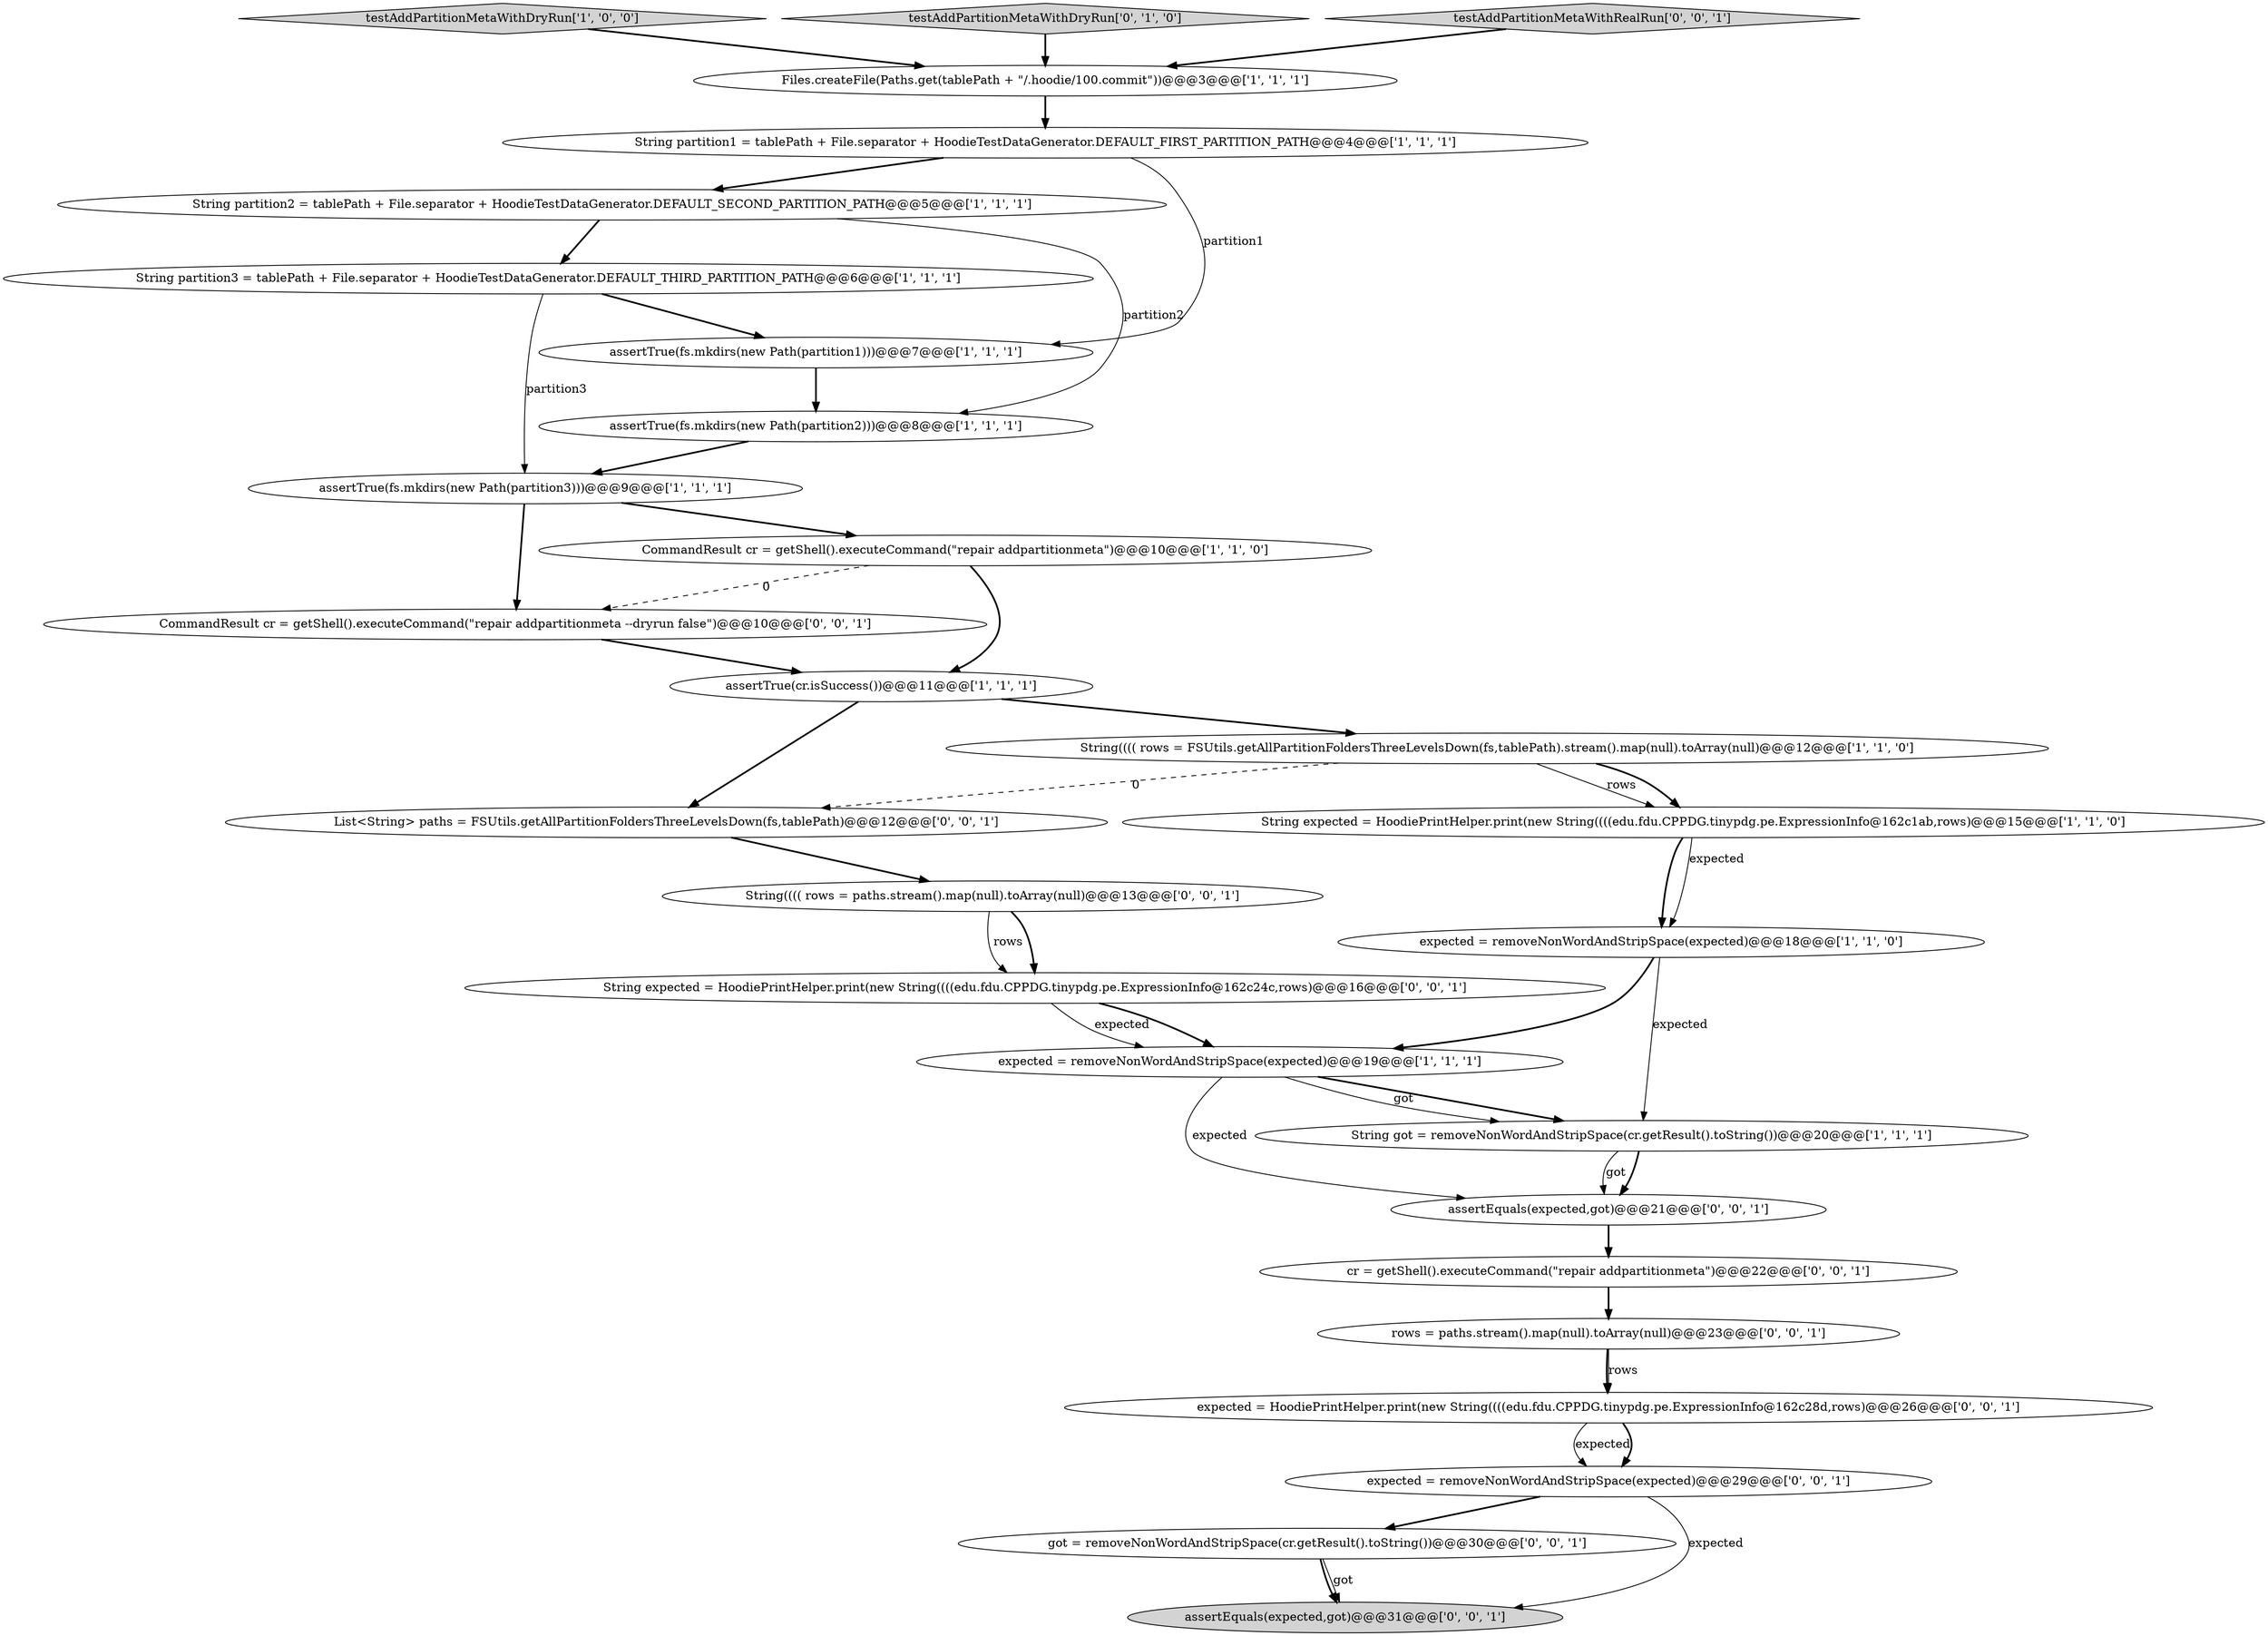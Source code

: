 digraph {
18 [style = filled, label = "assertEquals(expected,got)@@@31@@@['0', '0', '1']", fillcolor = lightgray, shape = ellipse image = "AAA0AAABBB3BBB"];
9 [style = filled, label = "String expected = HoodiePrintHelper.print(new String((((edu.fdu.CPPDG.tinypdg.pe.ExpressionInfo@162c1ab,rows)@@@15@@@['1', '1', '0']", fillcolor = white, shape = ellipse image = "AAA0AAABBB1BBB"];
26 [style = filled, label = "String expected = HoodiePrintHelper.print(new String((((edu.fdu.CPPDG.tinypdg.pe.ExpressionInfo@162c24c,rows)@@@16@@@['0', '0', '1']", fillcolor = white, shape = ellipse image = "AAA0AAABBB3BBB"];
2 [style = filled, label = "assertTrue(fs.mkdirs(new Path(partition1)))@@@7@@@['1', '1', '1']", fillcolor = white, shape = ellipse image = "AAA0AAABBB1BBB"];
24 [style = filled, label = "cr = getShell().executeCommand(\"repair addpartitionmeta\")@@@22@@@['0', '0', '1']", fillcolor = white, shape = ellipse image = "AAA0AAABBB3BBB"];
19 [style = filled, label = "assertEquals(expected,got)@@@21@@@['0', '0', '1']", fillcolor = white, shape = ellipse image = "AAA0AAABBB3BBB"];
14 [style = filled, label = "expected = removeNonWordAndStripSpace(expected)@@@19@@@['1', '1', '1']", fillcolor = white, shape = ellipse image = "AAA0AAABBB1BBB"];
0 [style = filled, label = "String partition1 = tablePath + File.separator + HoodieTestDataGenerator.DEFAULT_FIRST_PARTITION_PATH@@@4@@@['1', '1', '1']", fillcolor = white, shape = ellipse image = "AAA0AAABBB1BBB"];
16 [style = filled, label = "expected = HoodiePrintHelper.print(new String((((edu.fdu.CPPDG.tinypdg.pe.ExpressionInfo@162c28d,rows)@@@26@@@['0', '0', '1']", fillcolor = white, shape = ellipse image = "AAA0AAABBB3BBB"];
5 [style = filled, label = "String partition2 = tablePath + File.separator + HoodieTestDataGenerator.DEFAULT_SECOND_PARTITION_PATH@@@5@@@['1', '1', '1']", fillcolor = white, shape = ellipse image = "AAA0AAABBB1BBB"];
6 [style = filled, label = "Files.createFile(Paths.get(tablePath + \"/.hoodie/100.commit\"))@@@3@@@['1', '1', '1']", fillcolor = white, shape = ellipse image = "AAA0AAABBB1BBB"];
4 [style = filled, label = "assertTrue(fs.mkdirs(new Path(partition3)))@@@9@@@['1', '1', '1']", fillcolor = white, shape = ellipse image = "AAA0AAABBB1BBB"];
13 [style = filled, label = "String got = removeNonWordAndStripSpace(cr.getResult().toString())@@@20@@@['1', '1', '1']", fillcolor = white, shape = ellipse image = "AAA0AAABBB1BBB"];
27 [style = filled, label = "got = removeNonWordAndStripSpace(cr.getResult().toString())@@@30@@@['0', '0', '1']", fillcolor = white, shape = ellipse image = "AAA0AAABBB3BBB"];
20 [style = filled, label = "String(((( rows = paths.stream().map(null).toArray(null)@@@13@@@['0', '0', '1']", fillcolor = white, shape = ellipse image = "AAA0AAABBB3BBB"];
3 [style = filled, label = "expected = removeNonWordAndStripSpace(expected)@@@18@@@['1', '1', '0']", fillcolor = white, shape = ellipse image = "AAA0AAABBB1BBB"];
11 [style = filled, label = "testAddPartitionMetaWithDryRun['1', '0', '0']", fillcolor = lightgray, shape = diamond image = "AAA0AAABBB1BBB"];
10 [style = filled, label = "String partition3 = tablePath + File.separator + HoodieTestDataGenerator.DEFAULT_THIRD_PARTITION_PATH@@@6@@@['1', '1', '1']", fillcolor = white, shape = ellipse image = "AAA0AAABBB1BBB"];
1 [style = filled, label = "assertTrue(cr.isSuccess())@@@11@@@['1', '1', '1']", fillcolor = white, shape = ellipse image = "AAA0AAABBB1BBB"];
7 [style = filled, label = "assertTrue(fs.mkdirs(new Path(partition2)))@@@8@@@['1', '1', '1']", fillcolor = white, shape = ellipse image = "AAA0AAABBB1BBB"];
23 [style = filled, label = "CommandResult cr = getShell().executeCommand(\"repair addpartitionmeta --dryrun false\")@@@10@@@['0', '0', '1']", fillcolor = white, shape = ellipse image = "AAA0AAABBB3BBB"];
12 [style = filled, label = "String(((( rows = FSUtils.getAllPartitionFoldersThreeLevelsDown(fs,tablePath).stream().map(null).toArray(null)@@@12@@@['1', '1', '0']", fillcolor = white, shape = ellipse image = "AAA0AAABBB1BBB"];
17 [style = filled, label = "expected = removeNonWordAndStripSpace(expected)@@@29@@@['0', '0', '1']", fillcolor = white, shape = ellipse image = "AAA0AAABBB3BBB"];
21 [style = filled, label = "rows = paths.stream().map(null).toArray(null)@@@23@@@['0', '0', '1']", fillcolor = white, shape = ellipse image = "AAA0AAABBB3BBB"];
8 [style = filled, label = "CommandResult cr = getShell().executeCommand(\"repair addpartitionmeta\")@@@10@@@['1', '1', '0']", fillcolor = white, shape = ellipse image = "AAA0AAABBB1BBB"];
15 [style = filled, label = "testAddPartitionMetaWithDryRun['0', '1', '0']", fillcolor = lightgray, shape = diamond image = "AAA0AAABBB2BBB"];
22 [style = filled, label = "testAddPartitionMetaWithRealRun['0', '0', '1']", fillcolor = lightgray, shape = diamond image = "AAA0AAABBB3BBB"];
25 [style = filled, label = "List<String> paths = FSUtils.getAllPartitionFoldersThreeLevelsDown(fs,tablePath)@@@12@@@['0', '0', '1']", fillcolor = white, shape = ellipse image = "AAA0AAABBB3BBB"];
24->21 [style = bold, label=""];
12->25 [style = dashed, label="0"];
20->26 [style = solid, label="rows"];
3->14 [style = bold, label=""];
10->2 [style = bold, label=""];
17->27 [style = bold, label=""];
13->19 [style = bold, label=""];
5->7 [style = solid, label="partition2"];
12->9 [style = solid, label="rows"];
26->14 [style = solid, label="expected"];
2->7 [style = bold, label=""];
23->1 [style = bold, label=""];
22->6 [style = bold, label=""];
16->17 [style = solid, label="expected"];
1->12 [style = bold, label=""];
25->20 [style = bold, label=""];
10->4 [style = solid, label="partition3"];
21->16 [style = bold, label=""];
6->0 [style = bold, label=""];
17->18 [style = solid, label="expected"];
9->3 [style = bold, label=""];
14->13 [style = bold, label=""];
4->8 [style = bold, label=""];
19->24 [style = bold, label=""];
11->6 [style = bold, label=""];
5->10 [style = bold, label=""];
26->14 [style = bold, label=""];
1->25 [style = bold, label=""];
15->6 [style = bold, label=""];
9->3 [style = solid, label="expected"];
14->13 [style = solid, label="got"];
21->16 [style = solid, label="rows"];
8->1 [style = bold, label=""];
12->9 [style = bold, label=""];
8->23 [style = dashed, label="0"];
7->4 [style = bold, label=""];
0->2 [style = solid, label="partition1"];
27->18 [style = bold, label=""];
4->23 [style = bold, label=""];
13->19 [style = solid, label="got"];
14->19 [style = solid, label="expected"];
16->17 [style = bold, label=""];
0->5 [style = bold, label=""];
20->26 [style = bold, label=""];
27->18 [style = solid, label="got"];
3->13 [style = solid, label="expected"];
}
